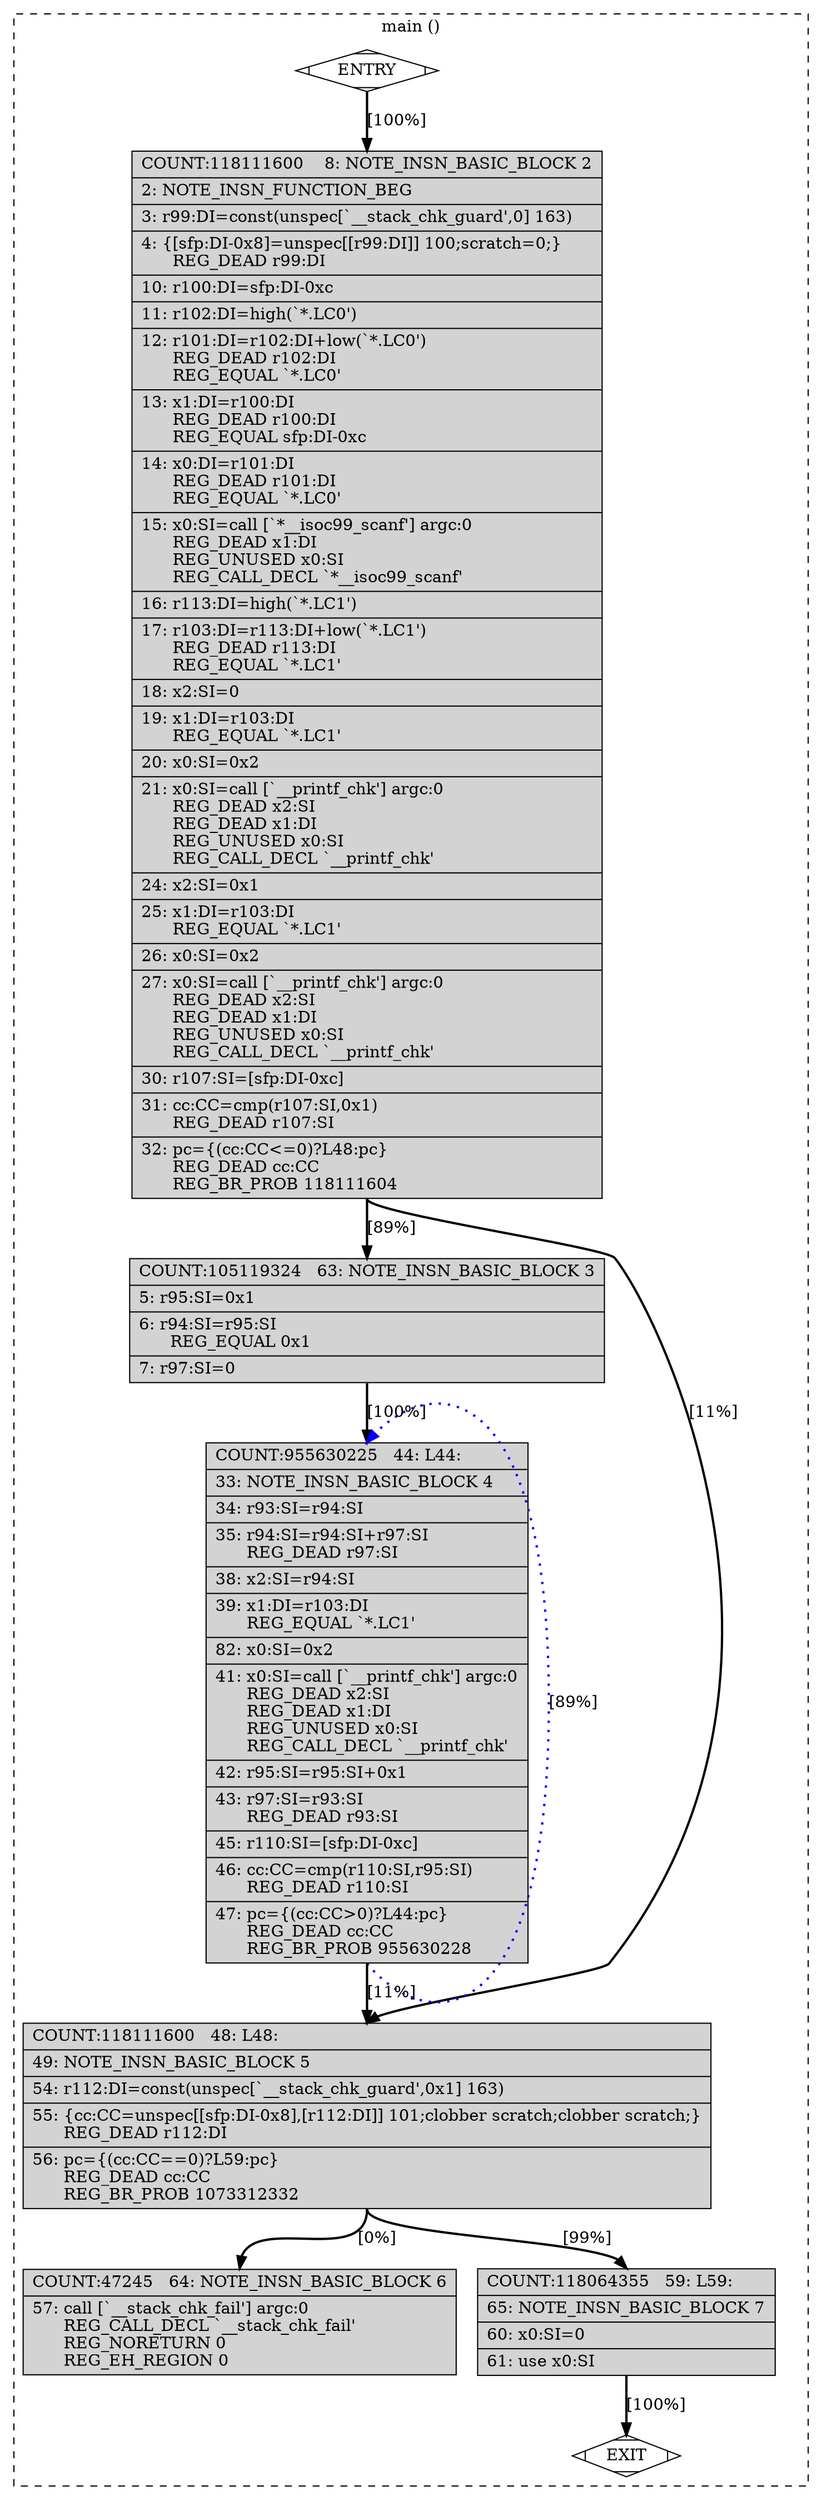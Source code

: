 digraph "a-fib.c.282r.fwprop2" {
overlap=false;
subgraph "cluster_main" {
	style="dashed";
	color="black";
	label="main ()";
	fn_23_basic_block_0 [shape=Mdiamond,style=filled,fillcolor=white,label="ENTRY"];

	fn_23_basic_block_2 [shape=record,style=filled,fillcolor=lightgrey,label="{COUNT:118111600\ \ \ \ 8:\ NOTE_INSN_BASIC_BLOCK\ 2\l\
|\ \ \ \ 2:\ NOTE_INSN_FUNCTION_BEG\l\
|\ \ \ \ 3:\ r99:DI=const(unspec[`__stack_chk_guard',0]\ 163)\l\
|\ \ \ \ 4:\ \{[sfp:DI-0x8]=unspec[[r99:DI]]\ 100;scratch=0;\}\l\
\ \ \ \ \ \ REG_DEAD\ r99:DI\l\
|\ \ \ 10:\ r100:DI=sfp:DI-0xc\l\
|\ \ \ 11:\ r102:DI=high(`*.LC0')\l\
|\ \ \ 12:\ r101:DI=r102:DI+low(`*.LC0')\l\
\ \ \ \ \ \ REG_DEAD\ r102:DI\l\
\ \ \ \ \ \ REG_EQUAL\ `*.LC0'\l\
|\ \ \ 13:\ x1:DI=r100:DI\l\
\ \ \ \ \ \ REG_DEAD\ r100:DI\l\
\ \ \ \ \ \ REG_EQUAL\ sfp:DI-0xc\l\
|\ \ \ 14:\ x0:DI=r101:DI\l\
\ \ \ \ \ \ REG_DEAD\ r101:DI\l\
\ \ \ \ \ \ REG_EQUAL\ `*.LC0'\l\
|\ \ \ 15:\ x0:SI=call\ [`*__isoc99_scanf']\ argc:0\l\
\ \ \ \ \ \ REG_DEAD\ x1:DI\l\
\ \ \ \ \ \ REG_UNUSED\ x0:SI\l\
\ \ \ \ \ \ REG_CALL_DECL\ `*__isoc99_scanf'\l\
|\ \ \ 16:\ r113:DI=high(`*.LC1')\l\
|\ \ \ 17:\ r103:DI=r113:DI+low(`*.LC1')\l\
\ \ \ \ \ \ REG_DEAD\ r113:DI\l\
\ \ \ \ \ \ REG_EQUAL\ `*.LC1'\l\
|\ \ \ 18:\ x2:SI=0\l\
|\ \ \ 19:\ x1:DI=r103:DI\l\
\ \ \ \ \ \ REG_EQUAL\ `*.LC1'\l\
|\ \ \ 20:\ x0:SI=0x2\l\
|\ \ \ 21:\ x0:SI=call\ [`__printf_chk']\ argc:0\l\
\ \ \ \ \ \ REG_DEAD\ x2:SI\l\
\ \ \ \ \ \ REG_DEAD\ x1:DI\l\
\ \ \ \ \ \ REG_UNUSED\ x0:SI\l\
\ \ \ \ \ \ REG_CALL_DECL\ `__printf_chk'\l\
|\ \ \ 24:\ x2:SI=0x1\l\
|\ \ \ 25:\ x1:DI=r103:DI\l\
\ \ \ \ \ \ REG_EQUAL\ `*.LC1'\l\
|\ \ \ 26:\ x0:SI=0x2\l\
|\ \ \ 27:\ x0:SI=call\ [`__printf_chk']\ argc:0\l\
\ \ \ \ \ \ REG_DEAD\ x2:SI\l\
\ \ \ \ \ \ REG_DEAD\ x1:DI\l\
\ \ \ \ \ \ REG_UNUSED\ x0:SI\l\
\ \ \ \ \ \ REG_CALL_DECL\ `__printf_chk'\l\
|\ \ \ 30:\ r107:SI=[sfp:DI-0xc]\l\
|\ \ \ 31:\ cc:CC=cmp(r107:SI,0x1)\l\
\ \ \ \ \ \ REG_DEAD\ r107:SI\l\
|\ \ \ 32:\ pc=\{(cc:CC\<=0)?L48:pc\}\l\
\ \ \ \ \ \ REG_DEAD\ cc:CC\l\
\ \ \ \ \ \ REG_BR_PROB\ 118111604\l\
}"];

	fn_23_basic_block_3 [shape=record,style=filled,fillcolor=lightgrey,label="{COUNT:105119324\ \ \ 63:\ NOTE_INSN_BASIC_BLOCK\ 3\l\
|\ \ \ \ 5:\ r95:SI=0x1\l\
|\ \ \ \ 6:\ r94:SI=r95:SI\l\
\ \ \ \ \ \ REG_EQUAL\ 0x1\l\
|\ \ \ \ 7:\ r97:SI=0\l\
}"];

	fn_23_basic_block_4 [shape=record,style=filled,fillcolor=lightgrey,label="{COUNT:955630225\ \ \ 44:\ L44:\l\
|\ \ \ 33:\ NOTE_INSN_BASIC_BLOCK\ 4\l\
|\ \ \ 34:\ r93:SI=r94:SI\l\
|\ \ \ 35:\ r94:SI=r94:SI+r97:SI\l\
\ \ \ \ \ \ REG_DEAD\ r97:SI\l\
|\ \ \ 38:\ x2:SI=r94:SI\l\
|\ \ \ 39:\ x1:DI=r103:DI\l\
\ \ \ \ \ \ REG_EQUAL\ `*.LC1'\l\
|\ \ \ 82:\ x0:SI=0x2\l\
|\ \ \ 41:\ x0:SI=call\ [`__printf_chk']\ argc:0\l\
\ \ \ \ \ \ REG_DEAD\ x2:SI\l\
\ \ \ \ \ \ REG_DEAD\ x1:DI\l\
\ \ \ \ \ \ REG_UNUSED\ x0:SI\l\
\ \ \ \ \ \ REG_CALL_DECL\ `__printf_chk'\l\
|\ \ \ 42:\ r95:SI=r95:SI+0x1\l\
|\ \ \ 43:\ r97:SI=r93:SI\l\
\ \ \ \ \ \ REG_DEAD\ r93:SI\l\
|\ \ \ 45:\ r110:SI=[sfp:DI-0xc]\l\
|\ \ \ 46:\ cc:CC=cmp(r110:SI,r95:SI)\l\
\ \ \ \ \ \ REG_DEAD\ r110:SI\l\
|\ \ \ 47:\ pc=\{(cc:CC\>0)?L44:pc\}\l\
\ \ \ \ \ \ REG_DEAD\ cc:CC\l\
\ \ \ \ \ \ REG_BR_PROB\ 955630228\l\
}"];

	fn_23_basic_block_5 [shape=record,style=filled,fillcolor=lightgrey,label="{COUNT:118111600\ \ \ 48:\ L48:\l\
|\ \ \ 49:\ NOTE_INSN_BASIC_BLOCK\ 5\l\
|\ \ \ 54:\ r112:DI=const(unspec[`__stack_chk_guard',0x1]\ 163)\l\
|\ \ \ 55:\ \{cc:CC=unspec[[sfp:DI-0x8],[r112:DI]]\ 101;clobber\ scratch;clobber\ scratch;\}\l\
\ \ \ \ \ \ REG_DEAD\ r112:DI\l\
|\ \ \ 56:\ pc=\{(cc:CC==0)?L59:pc\}\l\
\ \ \ \ \ \ REG_DEAD\ cc:CC\l\
\ \ \ \ \ \ REG_BR_PROB\ 1073312332\l\
}"];

	fn_23_basic_block_6 [shape=record,style=filled,fillcolor=lightgrey,label="{COUNT:47245\ \ \ 64:\ NOTE_INSN_BASIC_BLOCK\ 6\l\
|\ \ \ 57:\ call\ [`__stack_chk_fail']\ argc:0\l\
\ \ \ \ \ \ REG_CALL_DECL\ `__stack_chk_fail'\l\
\ \ \ \ \ \ REG_NORETURN\ 0\l\
\ \ \ \ \ \ REG_EH_REGION\ 0\l\
}"];

	fn_23_basic_block_7 [shape=record,style=filled,fillcolor=lightgrey,label="{COUNT:118064355\ \ \ 59:\ L59:\l\
|\ \ \ 65:\ NOTE_INSN_BASIC_BLOCK\ 7\l\
|\ \ \ 60:\ x0:SI=0\l\
|\ \ \ 61:\ use\ x0:SI\l\
}"];

	fn_23_basic_block_1 [shape=Mdiamond,style=filled,fillcolor=white,label="EXIT"];

	fn_23_basic_block_0:s -> fn_23_basic_block_2:n [style="solid,bold",color=black,weight=100,constraint=true,label="[100%]"];
	fn_23_basic_block_2:s -> fn_23_basic_block_3:n [style="solid,bold",color=black,weight=100,constraint=true,label="[89%]"];
	fn_23_basic_block_2:s -> fn_23_basic_block_5:n [style="solid,bold",color=black,weight=10,constraint=true,label="[11%]"];
	fn_23_basic_block_3:s -> fn_23_basic_block_4:n [style="solid,bold",color=black,weight=100,constraint=true,label="[100%]"];
	fn_23_basic_block_4:s -> fn_23_basic_block_4:n [style="dotted,bold",color=blue,weight=10,constraint=false,label="[89%]"];
	fn_23_basic_block_4:s -> fn_23_basic_block_5:n [style="solid,bold",color=black,weight=100,constraint=true,label="[11%]"];
	fn_23_basic_block_5:s -> fn_23_basic_block_7:n [style="solid,bold",color=black,weight=10,constraint=true,label="[99%]"];
	fn_23_basic_block_5:s -> fn_23_basic_block_6:n [style="solid,bold",color=black,weight=100,constraint=true,label="[0%]"];
	fn_23_basic_block_7:s -> fn_23_basic_block_1:n [style="solid,bold",color=black,weight=100,constraint=true,label="[100%]"];
	fn_23_basic_block_0:s -> fn_23_basic_block_1:n [style="invis",constraint=true];
}
}
